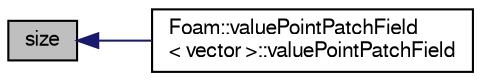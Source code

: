 digraph "size"
{
  bgcolor="transparent";
  edge [fontname="FreeSans",fontsize="10",labelfontname="FreeSans",labelfontsize="10"];
  node [fontname="FreeSans",fontsize="10",shape=record];
  rankdir="LR";
  Node43 [label="size",height=0.2,width=0.4,color="black", fillcolor="grey75", style="filled", fontcolor="black"];
  Node43 -> Node44 [dir="back",color="midnightblue",fontsize="10",style="solid",fontname="FreeSans"];
  Node44 [label="Foam::valuePointPatchField\l\< vector \>::valuePointPatchField",height=0.2,width=0.4,color="black",URL="$a26574.html#a7ef9642a7b784557b0b4113667347e23",tooltip="Construct from patch, internal field and dictionary. "];
}
